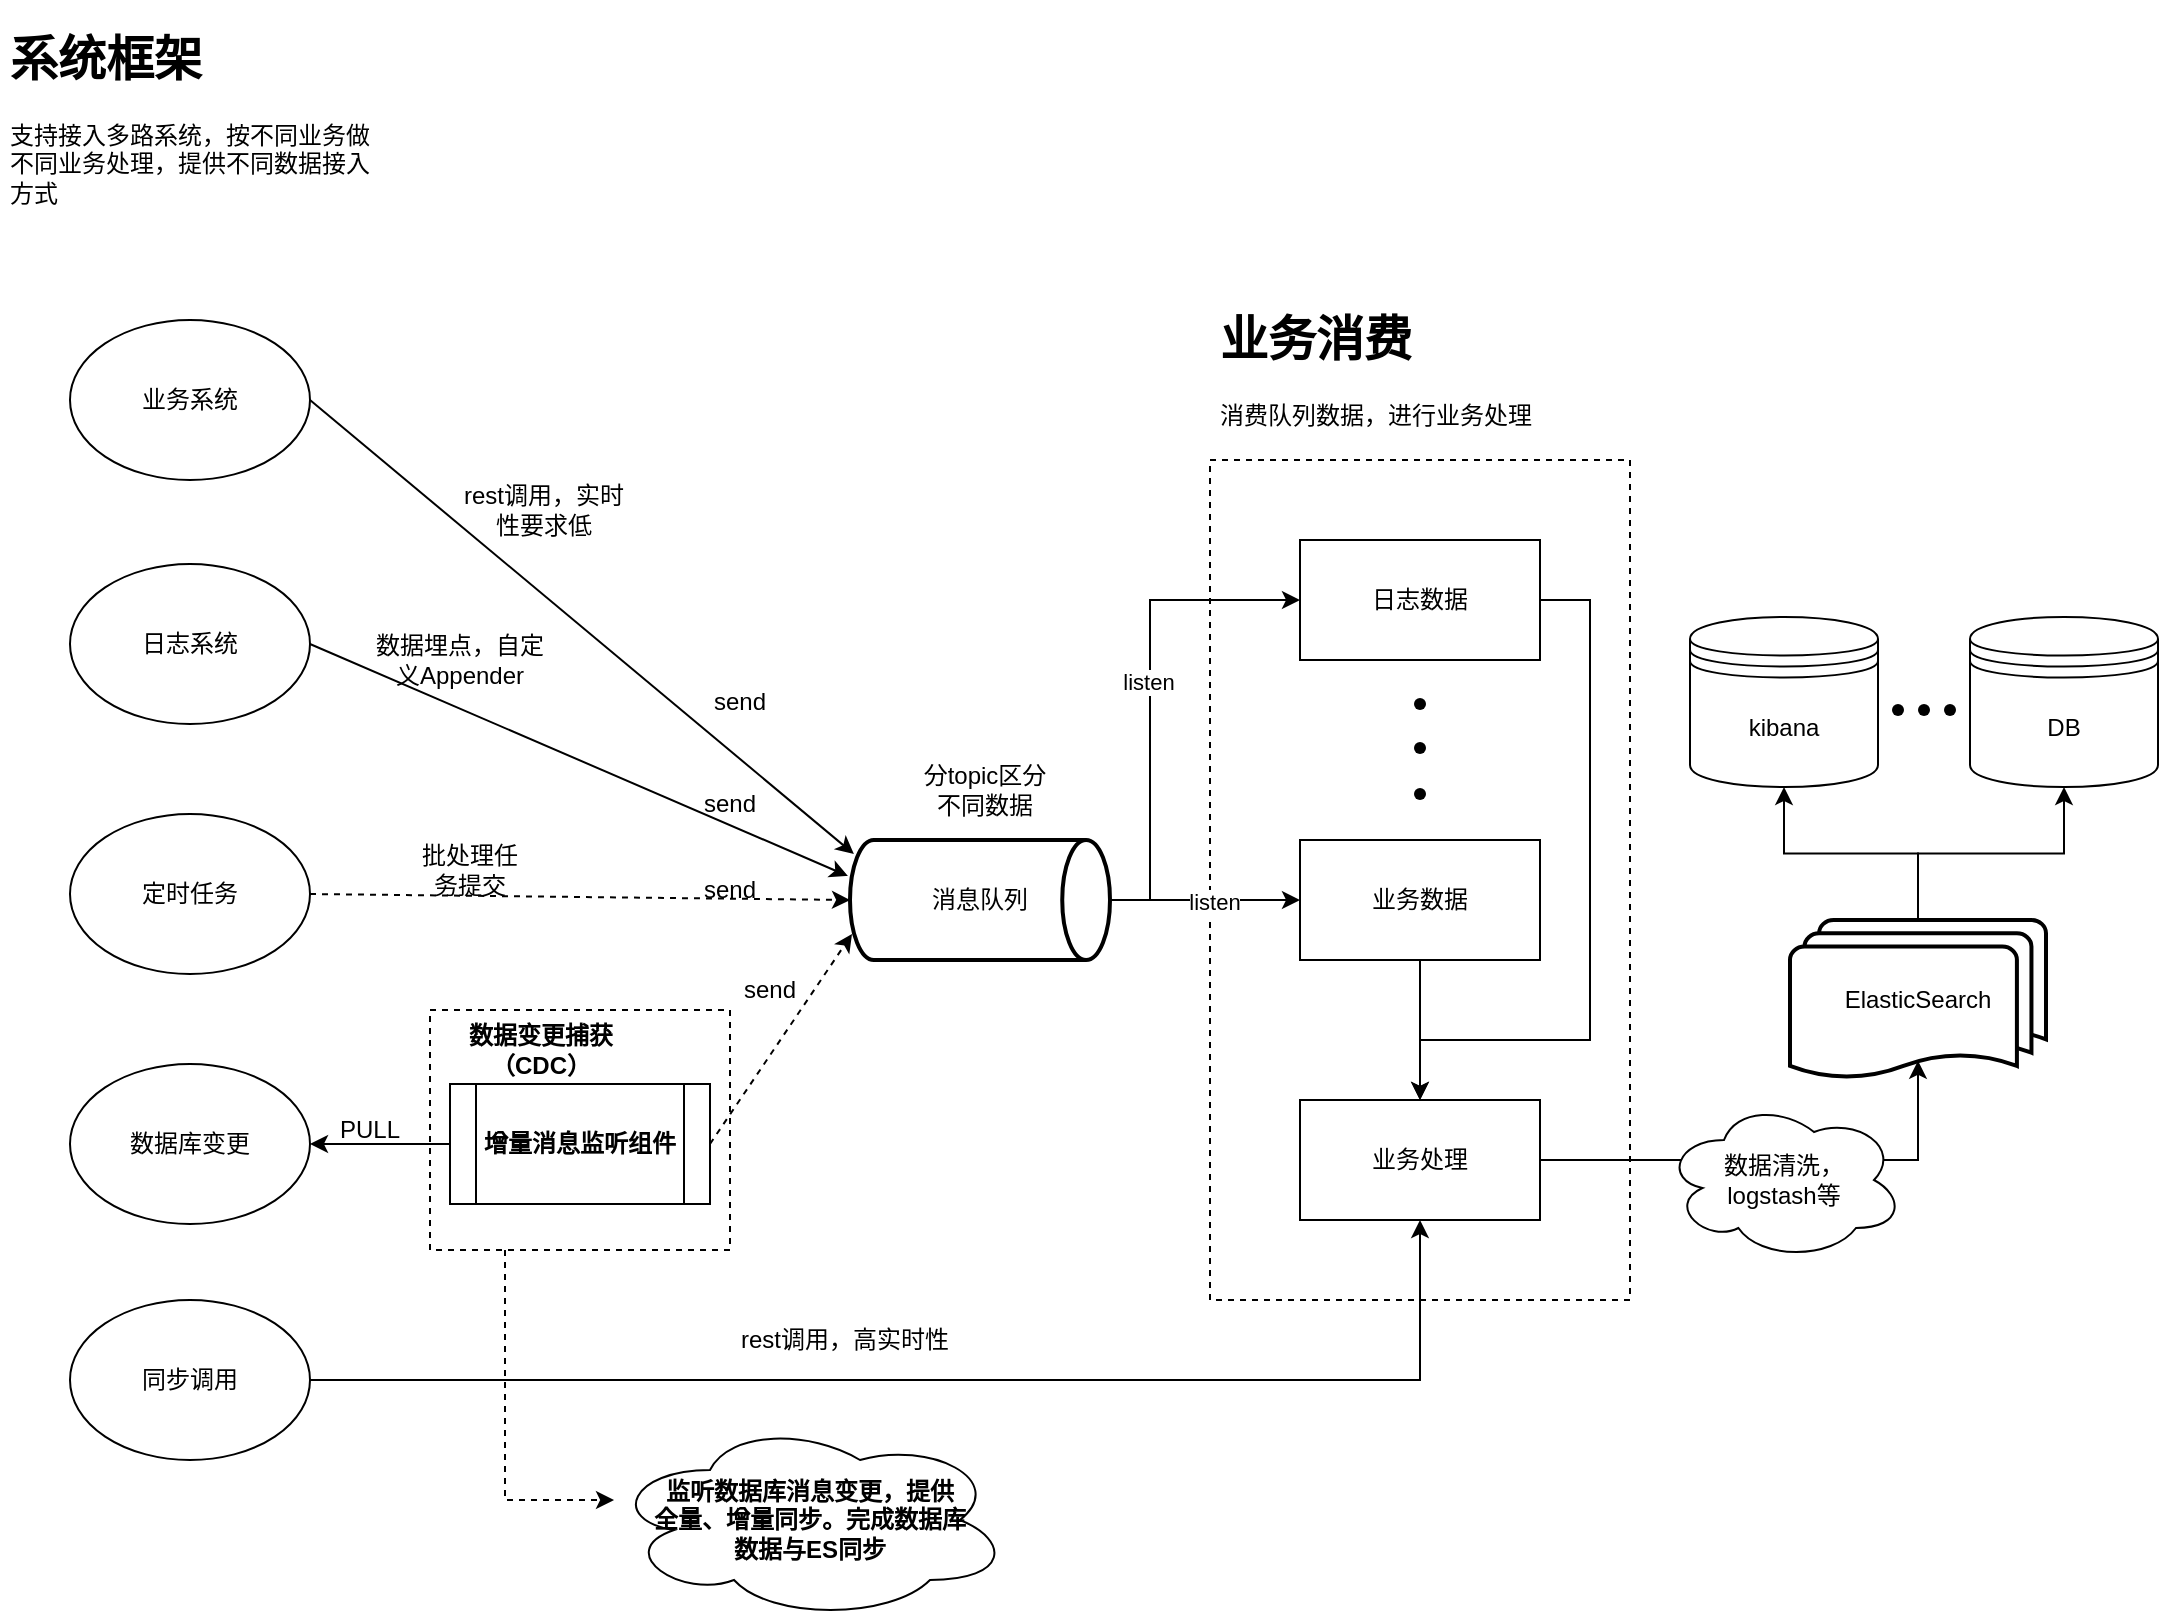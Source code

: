 <mxfile version="21.1.1" type="github">
  <diagram id="C5RBs43oDa-KdzZeNtuy" name="Page-1">
    <mxGraphModel dx="1886" dy="1903" grid="1" gridSize="10" guides="1" tooltips="1" connect="1" arrows="1" fold="1" page="1" pageScale="1" pageWidth="827" pageHeight="1169" math="0" shadow="0">
      <root>
        <mxCell id="WIyWlLk6GJQsqaUBKTNV-0" />
        <mxCell id="WIyWlLk6GJQsqaUBKTNV-1" parent="WIyWlLk6GJQsqaUBKTNV-0" />
        <mxCell id="dklQk-y3ViTdaod3lkAC-16" style="edgeStyle=orthogonalEdgeStyle;rounded=0;orthogonalLoop=1;jettySize=auto;html=1;exitX=0.25;exitY=1;exitDx=0;exitDy=0;dashed=1;" edge="1" parent="WIyWlLk6GJQsqaUBKTNV-1" source="dklQk-y3ViTdaod3lkAC-14" target="dklQk-y3ViTdaod3lkAC-15">
          <mxGeometry relative="1" as="geometry">
            <Array as="points">
              <mxPoint x="278" y="650" />
            </Array>
          </mxGeometry>
        </mxCell>
        <mxCell id="dklQk-y3ViTdaod3lkAC-14" value="" style="rounded=0;whiteSpace=wrap;html=1;dashed=1;" vertex="1" parent="WIyWlLk6GJQsqaUBKTNV-1">
          <mxGeometry x="240" y="405" width="150" height="120" as="geometry" />
        </mxCell>
        <mxCell id="OTv721mIkLzw12clumnJ-23" value="" style="rounded=0;whiteSpace=wrap;html=1;dashed=1;" parent="WIyWlLk6GJQsqaUBKTNV-1" vertex="1">
          <mxGeometry x="630" y="130" width="210" height="420" as="geometry" />
        </mxCell>
        <mxCell id="OTv721mIkLzw12clumnJ-5" style="rounded=0;orthogonalLoop=1;jettySize=auto;html=1;exitX=1;exitY=0.5;exitDx=0;exitDy=0;entryX=-0.008;entryY=0.3;entryDx=0;entryDy=0;entryPerimeter=0;" parent="WIyWlLk6GJQsqaUBKTNV-1" source="OTv721mIkLzw12clumnJ-0" target="OTv721mIkLzw12clumnJ-4" edge="1">
          <mxGeometry relative="1" as="geometry" />
        </mxCell>
        <mxCell id="OTv721mIkLzw12clumnJ-0" value="日志系统" style="ellipse;whiteSpace=wrap;html=1;" parent="WIyWlLk6GJQsqaUBKTNV-1" vertex="1">
          <mxGeometry x="60" y="182" width="120" height="80" as="geometry" />
        </mxCell>
        <mxCell id="OTv721mIkLzw12clumnJ-32" style="edgeStyle=orthogonalEdgeStyle;rounded=0;orthogonalLoop=1;jettySize=auto;html=1;exitX=1;exitY=0.5;exitDx=0;exitDy=0;entryX=0.5;entryY=1;entryDx=0;entryDy=0;" parent="WIyWlLk6GJQsqaUBKTNV-1" source="OTv721mIkLzw12clumnJ-1" target="OTv721mIkLzw12clumnJ-26" edge="1">
          <mxGeometry relative="1" as="geometry">
            <Array as="points">
              <mxPoint x="735" y="590" />
            </Array>
          </mxGeometry>
        </mxCell>
        <mxCell id="OTv721mIkLzw12clumnJ-1" value="同步调用" style="ellipse;whiteSpace=wrap;html=1;" parent="WIyWlLk6GJQsqaUBKTNV-1" vertex="1">
          <mxGeometry x="60" y="550" width="120" height="80" as="geometry" />
        </mxCell>
        <mxCell id="OTv721mIkLzw12clumnJ-2" value="数据库变更" style="ellipse;whiteSpace=wrap;html=1;" parent="WIyWlLk6GJQsqaUBKTNV-1" vertex="1">
          <mxGeometry x="60" y="432" width="120" height="80" as="geometry" />
        </mxCell>
        <mxCell id="OTv721mIkLzw12clumnJ-12" style="rounded=0;orthogonalLoop=1;jettySize=auto;html=1;exitX=1;exitY=0.5;exitDx=0;exitDy=0;entryX=0;entryY=0.5;entryDx=0;entryDy=0;entryPerimeter=0;dashed=1;" parent="WIyWlLk6GJQsqaUBKTNV-1" source="OTv721mIkLzw12clumnJ-3" target="OTv721mIkLzw12clumnJ-4" edge="1">
          <mxGeometry relative="1" as="geometry" />
        </mxCell>
        <mxCell id="OTv721mIkLzw12clumnJ-3" value="定时任务" style="ellipse;whiteSpace=wrap;html=1;" parent="WIyWlLk6GJQsqaUBKTNV-1" vertex="1">
          <mxGeometry x="60" y="307" width="120" height="80" as="geometry" />
        </mxCell>
        <mxCell id="OTv721mIkLzw12clumnJ-28" style="edgeStyle=orthogonalEdgeStyle;rounded=0;orthogonalLoop=1;jettySize=auto;html=1;exitX=1;exitY=0.5;exitDx=0;exitDy=0;exitPerimeter=0;entryX=0;entryY=0.5;entryDx=0;entryDy=0;" parent="WIyWlLk6GJQsqaUBKTNV-1" source="OTv721mIkLzw12clumnJ-4" target="OTv721mIkLzw12clumnJ-24" edge="1">
          <mxGeometry relative="1" as="geometry">
            <Array as="points">
              <mxPoint x="600" y="350" />
              <mxPoint x="600" y="200" />
            </Array>
          </mxGeometry>
        </mxCell>
        <mxCell id="OTv721mIkLzw12clumnJ-36" value="listen" style="edgeLabel;html=1;align=center;verticalAlign=middle;resizable=0;points=[];" parent="OTv721mIkLzw12clumnJ-28" vertex="1" connectable="0">
          <mxGeometry x="0.053" y="1" relative="1" as="geometry">
            <mxPoint as="offset" />
          </mxGeometry>
        </mxCell>
        <mxCell id="OTv721mIkLzw12clumnJ-30" style="edgeStyle=orthogonalEdgeStyle;rounded=0;orthogonalLoop=1;jettySize=auto;html=1;exitX=1;exitY=0.5;exitDx=0;exitDy=0;exitPerimeter=0;entryX=0;entryY=0.5;entryDx=0;entryDy=0;" parent="WIyWlLk6GJQsqaUBKTNV-1" source="OTv721mIkLzw12clumnJ-4" target="OTv721mIkLzw12clumnJ-25" edge="1">
          <mxGeometry relative="1" as="geometry" />
        </mxCell>
        <mxCell id="OTv721mIkLzw12clumnJ-4" value="消息队列" style="strokeWidth=2;html=1;shape=mxgraph.flowchart.direct_data;whiteSpace=wrap;" parent="WIyWlLk6GJQsqaUBKTNV-1" vertex="1">
          <mxGeometry x="450" y="320" width="130" height="60" as="geometry" />
        </mxCell>
        <mxCell id="OTv721mIkLzw12clumnJ-6" value="数据埋点，自定义Appender" style="text;html=1;strokeColor=none;fillColor=none;align=center;verticalAlign=middle;whiteSpace=wrap;rounded=0;" parent="WIyWlLk6GJQsqaUBKTNV-1" vertex="1">
          <mxGeometry x="210" y="215" width="90" height="30" as="geometry" />
        </mxCell>
        <mxCell id="OTv721mIkLzw12clumnJ-42" style="edgeStyle=orthogonalEdgeStyle;rounded=0;orthogonalLoop=1;jettySize=auto;html=1;exitX=0.5;exitY=0;exitDx=0;exitDy=0;exitPerimeter=0;entryX=0.5;entryY=1;entryDx=0;entryDy=0;" parent="WIyWlLk6GJQsqaUBKTNV-1" source="OTv721mIkLzw12clumnJ-8" target="OTv721mIkLzw12clumnJ-9" edge="1">
          <mxGeometry relative="1" as="geometry" />
        </mxCell>
        <mxCell id="OTv721mIkLzw12clumnJ-46" style="edgeStyle=orthogonalEdgeStyle;rounded=0;orthogonalLoop=1;jettySize=auto;html=1;exitX=0.5;exitY=0;exitDx=0;exitDy=0;exitPerimeter=0;entryX=0.5;entryY=1;entryDx=0;entryDy=0;" parent="WIyWlLk6GJQsqaUBKTNV-1" source="OTv721mIkLzw12clumnJ-8" target="OTv721mIkLzw12clumnJ-40" edge="1">
          <mxGeometry relative="1" as="geometry" />
        </mxCell>
        <mxCell id="OTv721mIkLzw12clumnJ-8" value="ElasticSearch" style="strokeWidth=2;html=1;shape=mxgraph.flowchart.multi-document;whiteSpace=wrap;" parent="WIyWlLk6GJQsqaUBKTNV-1" vertex="1">
          <mxGeometry x="920" y="360" width="128" height="80" as="geometry" />
        </mxCell>
        <mxCell id="OTv721mIkLzw12clumnJ-9" value="kibana" style="shape=datastore;whiteSpace=wrap;html=1;" parent="WIyWlLk6GJQsqaUBKTNV-1" vertex="1">
          <mxGeometry x="870" y="208.5" width="94" height="85" as="geometry" />
        </mxCell>
        <mxCell id="OTv721mIkLzw12clumnJ-13" style="rounded=0;orthogonalLoop=1;jettySize=auto;html=1;exitX=1;exitY=0.5;exitDx=0;exitDy=0;dashed=1;" parent="WIyWlLk6GJQsqaUBKTNV-1" source="OTv721mIkLzw12clumnJ-11" edge="1">
          <mxGeometry relative="1" as="geometry">
            <mxPoint x="451" y="367" as="targetPoint" />
          </mxGeometry>
        </mxCell>
        <mxCell id="OTv721mIkLzw12clumnJ-15" style="edgeStyle=orthogonalEdgeStyle;rounded=0;orthogonalLoop=1;jettySize=auto;html=1;exitX=0;exitY=0.5;exitDx=0;exitDy=0;entryX=1;entryY=0.5;entryDx=0;entryDy=0;" parent="WIyWlLk6GJQsqaUBKTNV-1" source="OTv721mIkLzw12clumnJ-11" target="OTv721mIkLzw12clumnJ-2" edge="1">
          <mxGeometry relative="1" as="geometry" />
        </mxCell>
        <mxCell id="OTv721mIkLzw12clumnJ-11" value="&lt;b&gt;增量消息监听组件&lt;/b&gt;" style="shape=process;whiteSpace=wrap;html=1;backgroundOutline=1;" parent="WIyWlLk6GJQsqaUBKTNV-1" vertex="1">
          <mxGeometry x="250" y="442" width="130" height="60" as="geometry" />
        </mxCell>
        <mxCell id="OTv721mIkLzw12clumnJ-14" value="批处理任务提交" style="text;html=1;strokeColor=none;fillColor=none;align=center;verticalAlign=middle;whiteSpace=wrap;rounded=0;" parent="WIyWlLk6GJQsqaUBKTNV-1" vertex="1">
          <mxGeometry x="230" y="320" width="60" height="30" as="geometry" />
        </mxCell>
        <mxCell id="OTv721mIkLzw12clumnJ-16" value="PULL" style="text;html=1;strokeColor=none;fillColor=none;align=center;verticalAlign=middle;whiteSpace=wrap;rounded=0;" parent="WIyWlLk6GJQsqaUBKTNV-1" vertex="1">
          <mxGeometry x="180" y="450" width="60" height="30" as="geometry" />
        </mxCell>
        <mxCell id="OTv721mIkLzw12clumnJ-19" value="send" style="text;html=1;strokeColor=none;fillColor=none;align=center;verticalAlign=middle;whiteSpace=wrap;rounded=0;" parent="WIyWlLk6GJQsqaUBKTNV-1" vertex="1">
          <mxGeometry x="380" y="380" width="60" height="30" as="geometry" />
        </mxCell>
        <mxCell id="OTv721mIkLzw12clumnJ-20" value="send" style="text;html=1;strokeColor=none;fillColor=none;align=center;verticalAlign=middle;whiteSpace=wrap;rounded=0;" parent="WIyWlLk6GJQsqaUBKTNV-1" vertex="1">
          <mxGeometry x="360" y="330" width="60" height="30" as="geometry" />
        </mxCell>
        <mxCell id="OTv721mIkLzw12clumnJ-21" value="send" style="text;html=1;strokeColor=none;fillColor=none;align=center;verticalAlign=middle;whiteSpace=wrap;rounded=0;" parent="WIyWlLk6GJQsqaUBKTNV-1" vertex="1">
          <mxGeometry x="360" y="287" width="60" height="30" as="geometry" />
        </mxCell>
        <mxCell id="OTv721mIkLzw12clumnJ-34" style="edgeStyle=orthogonalEdgeStyle;rounded=0;orthogonalLoop=1;jettySize=auto;html=1;exitX=1;exitY=0.5;exitDx=0;exitDy=0;entryX=0.5;entryY=0;entryDx=0;entryDy=0;" parent="WIyWlLk6GJQsqaUBKTNV-1" source="OTv721mIkLzw12clumnJ-24" target="OTv721mIkLzw12clumnJ-26" edge="1">
          <mxGeometry relative="1" as="geometry">
            <Array as="points">
              <mxPoint x="820" y="200" />
              <mxPoint x="820" y="420" />
              <mxPoint x="735" y="420" />
            </Array>
          </mxGeometry>
        </mxCell>
        <mxCell id="OTv721mIkLzw12clumnJ-24" value="日志数据" style="rounded=0;whiteSpace=wrap;html=1;" parent="WIyWlLk6GJQsqaUBKTNV-1" vertex="1">
          <mxGeometry x="675" y="170" width="120" height="60" as="geometry" />
        </mxCell>
        <mxCell id="OTv721mIkLzw12clumnJ-33" style="edgeStyle=orthogonalEdgeStyle;rounded=0;orthogonalLoop=1;jettySize=auto;html=1;exitX=0.5;exitY=1;exitDx=0;exitDy=0;" parent="WIyWlLk6GJQsqaUBKTNV-1" source="OTv721mIkLzw12clumnJ-25" target="OTv721mIkLzw12clumnJ-26" edge="1">
          <mxGeometry relative="1" as="geometry" />
        </mxCell>
        <mxCell id="OTv721mIkLzw12clumnJ-25" value="业务数据" style="rounded=0;whiteSpace=wrap;html=1;" parent="WIyWlLk6GJQsqaUBKTNV-1" vertex="1">
          <mxGeometry x="675" y="320" width="120" height="60" as="geometry" />
        </mxCell>
        <mxCell id="OTv721mIkLzw12clumnJ-35" style="edgeStyle=orthogonalEdgeStyle;rounded=0;orthogonalLoop=1;jettySize=auto;html=1;exitX=1;exitY=0.5;exitDx=0;exitDy=0;entryX=0.5;entryY=0.88;entryDx=0;entryDy=0;entryPerimeter=0;" parent="WIyWlLk6GJQsqaUBKTNV-1" source="OTv721mIkLzw12clumnJ-26" target="OTv721mIkLzw12clumnJ-8" edge="1">
          <mxGeometry relative="1" as="geometry" />
        </mxCell>
        <mxCell id="OTv721mIkLzw12clumnJ-26" value="业务处理" style="rounded=0;whiteSpace=wrap;html=1;" parent="WIyWlLk6GJQsqaUBKTNV-1" vertex="1">
          <mxGeometry x="675" y="450" width="120" height="60" as="geometry" />
        </mxCell>
        <mxCell id="OTv721mIkLzw12clumnJ-37" value="listen" style="edgeLabel;html=1;align=center;verticalAlign=middle;resizable=0;points=[];" parent="WIyWlLk6GJQsqaUBKTNV-1" vertex="1" connectable="0">
          <mxGeometry x="609" y="251" as="geometry">
            <mxPoint x="23" y="100" as="offset" />
          </mxGeometry>
        </mxCell>
        <mxCell id="OTv721mIkLzw12clumnJ-40" value="DB" style="shape=datastore;whiteSpace=wrap;html=1;" parent="WIyWlLk6GJQsqaUBKTNV-1" vertex="1">
          <mxGeometry x="1010" y="208.5" width="94" height="85" as="geometry" />
        </mxCell>
        <mxCell id="OTv721mIkLzw12clumnJ-41" value="数据清洗，&lt;br&gt;logstash等" style="ellipse;shape=cloud;whiteSpace=wrap;html=1;" parent="WIyWlLk6GJQsqaUBKTNV-1" vertex="1">
          <mxGeometry x="857" y="450" width="120" height="80" as="geometry" />
        </mxCell>
        <mxCell id="OTv721mIkLzw12clumnJ-43" value="" style="shape=waypoint;sketch=0;fillStyle=solid;size=6;pointerEvents=1;points=[];fillColor=none;resizable=0;rotatable=0;perimeter=centerPerimeter;snapToPoint=1;" parent="WIyWlLk6GJQsqaUBKTNV-1" vertex="1">
          <mxGeometry x="990" y="245" width="20" height="20" as="geometry" />
        </mxCell>
        <mxCell id="OTv721mIkLzw12clumnJ-44" value="" style="shape=waypoint;sketch=0;fillStyle=solid;size=6;pointerEvents=1;points=[];fillColor=none;resizable=0;rotatable=0;perimeter=centerPerimeter;snapToPoint=1;" parent="WIyWlLk6GJQsqaUBKTNV-1" vertex="1">
          <mxGeometry x="977" y="245" width="20" height="20" as="geometry" />
        </mxCell>
        <mxCell id="OTv721mIkLzw12clumnJ-45" value="" style="shape=waypoint;sketch=0;fillStyle=solid;size=6;pointerEvents=1;points=[];fillColor=none;resizable=0;rotatable=0;perimeter=centerPerimeter;snapToPoint=1;" parent="WIyWlLk6GJQsqaUBKTNV-1" vertex="1">
          <mxGeometry x="964" y="245" width="20" height="20" as="geometry" />
        </mxCell>
        <mxCell id="OTv721mIkLzw12clumnJ-48" value="&lt;h1&gt;系统框架&lt;/h1&gt;&lt;p&gt;支持接入多路系统，按不同业务做不同业务处理，提供不同数据接入方式&lt;/p&gt;" style="text;html=1;strokeColor=none;fillColor=none;spacing=5;spacingTop=-20;whiteSpace=wrap;overflow=hidden;rounded=0;" parent="WIyWlLk6GJQsqaUBKTNV-1" vertex="1">
          <mxGeometry x="25" y="-90" width="190" height="120" as="geometry" />
        </mxCell>
        <mxCell id="OTv721mIkLzw12clumnJ-49" value="分topic区分不同数据" style="text;html=1;strokeColor=none;fillColor=none;align=center;verticalAlign=middle;whiteSpace=wrap;rounded=0;" parent="WIyWlLk6GJQsqaUBKTNV-1" vertex="1">
          <mxGeometry x="485" y="280" width="65" height="30" as="geometry" />
        </mxCell>
        <mxCell id="dklQk-y3ViTdaod3lkAC-0" value="数据变更捕获（CDC）" style="text;html=1;strokeColor=none;fillColor=none;align=center;verticalAlign=middle;whiteSpace=wrap;rounded=0;fontStyle=1" vertex="1" parent="WIyWlLk6GJQsqaUBKTNV-1">
          <mxGeometry x="252.5" y="410" width="85" height="30" as="geometry" />
        </mxCell>
        <mxCell id="dklQk-y3ViTdaod3lkAC-2" value="" style="shape=waypoint;sketch=0;fillStyle=solid;size=6;pointerEvents=1;points=[];fillColor=none;resizable=0;rotatable=0;perimeter=centerPerimeter;snapToPoint=1;" vertex="1" parent="WIyWlLk6GJQsqaUBKTNV-1">
          <mxGeometry x="725" y="242" width="20" height="20" as="geometry" />
        </mxCell>
        <mxCell id="dklQk-y3ViTdaod3lkAC-3" value="" style="shape=waypoint;sketch=0;fillStyle=solid;size=6;pointerEvents=1;points=[];fillColor=none;resizable=0;rotatable=0;perimeter=centerPerimeter;snapToPoint=1;" vertex="1" parent="WIyWlLk6GJQsqaUBKTNV-1">
          <mxGeometry x="725" y="264" width="20" height="20" as="geometry" />
        </mxCell>
        <mxCell id="dklQk-y3ViTdaod3lkAC-4" value="" style="shape=waypoint;sketch=0;fillStyle=solid;size=6;pointerEvents=1;points=[];fillColor=none;resizable=0;rotatable=0;perimeter=centerPerimeter;snapToPoint=1;" vertex="1" parent="WIyWlLk6GJQsqaUBKTNV-1">
          <mxGeometry x="725" y="287" width="20" height="20" as="geometry" />
        </mxCell>
        <mxCell id="dklQk-y3ViTdaod3lkAC-5" value="rest调用，高实时性" style="text;html=1;strokeColor=none;fillColor=none;align=center;verticalAlign=middle;whiteSpace=wrap;rounded=0;" vertex="1" parent="WIyWlLk6GJQsqaUBKTNV-1">
          <mxGeometry x="390" y="555" width="115" height="30" as="geometry" />
        </mxCell>
        <mxCell id="dklQk-y3ViTdaod3lkAC-8" style="rounded=0;orthogonalLoop=1;jettySize=auto;html=1;exitX=1;exitY=0.5;exitDx=0;exitDy=0;entryX=0.015;entryY=0.117;entryDx=0;entryDy=0;entryPerimeter=0;" edge="1" parent="WIyWlLk6GJQsqaUBKTNV-1" source="dklQk-y3ViTdaod3lkAC-6" target="OTv721mIkLzw12clumnJ-4">
          <mxGeometry relative="1" as="geometry">
            <mxPoint x="460" y="330" as="targetPoint" />
          </mxGeometry>
        </mxCell>
        <mxCell id="dklQk-y3ViTdaod3lkAC-6" value="业务系统" style="ellipse;whiteSpace=wrap;html=1;" vertex="1" parent="WIyWlLk6GJQsqaUBKTNV-1">
          <mxGeometry x="60" y="60" width="120" height="80" as="geometry" />
        </mxCell>
        <mxCell id="dklQk-y3ViTdaod3lkAC-9" value="send" style="text;html=1;strokeColor=none;fillColor=none;align=center;verticalAlign=middle;whiteSpace=wrap;rounded=0;" vertex="1" parent="WIyWlLk6GJQsqaUBKTNV-1">
          <mxGeometry x="365" y="236" width="60" height="30" as="geometry" />
        </mxCell>
        <mxCell id="dklQk-y3ViTdaod3lkAC-11" value="rest调用，实时性要求低" style="text;html=1;strokeColor=none;fillColor=none;align=center;verticalAlign=middle;whiteSpace=wrap;rounded=0;" vertex="1" parent="WIyWlLk6GJQsqaUBKTNV-1">
          <mxGeometry x="252.5" y="140" width="87.5" height="30" as="geometry" />
        </mxCell>
        <mxCell id="dklQk-y3ViTdaod3lkAC-12" value="&lt;h1&gt;业务消费&lt;/h1&gt;&lt;p&gt;消费队列数据，进行业务处理&lt;/p&gt;" style="text;html=1;strokeColor=none;fillColor=none;spacing=5;spacingTop=-20;whiteSpace=wrap;overflow=hidden;rounded=0;" vertex="1" parent="WIyWlLk6GJQsqaUBKTNV-1">
          <mxGeometry x="630" y="50" width="190" height="120" as="geometry" />
        </mxCell>
        <mxCell id="dklQk-y3ViTdaod3lkAC-15" value="&lt;b&gt;监听数据库消息变更，提供&lt;br&gt;全量、增量同步。完成数据库&lt;br&gt;数据与ES同步&lt;/b&gt;" style="ellipse;shape=cloud;whiteSpace=wrap;html=1;" vertex="1" parent="WIyWlLk6GJQsqaUBKTNV-1">
          <mxGeometry x="330" y="610" width="200" height="100" as="geometry" />
        </mxCell>
      </root>
    </mxGraphModel>
  </diagram>
</mxfile>
